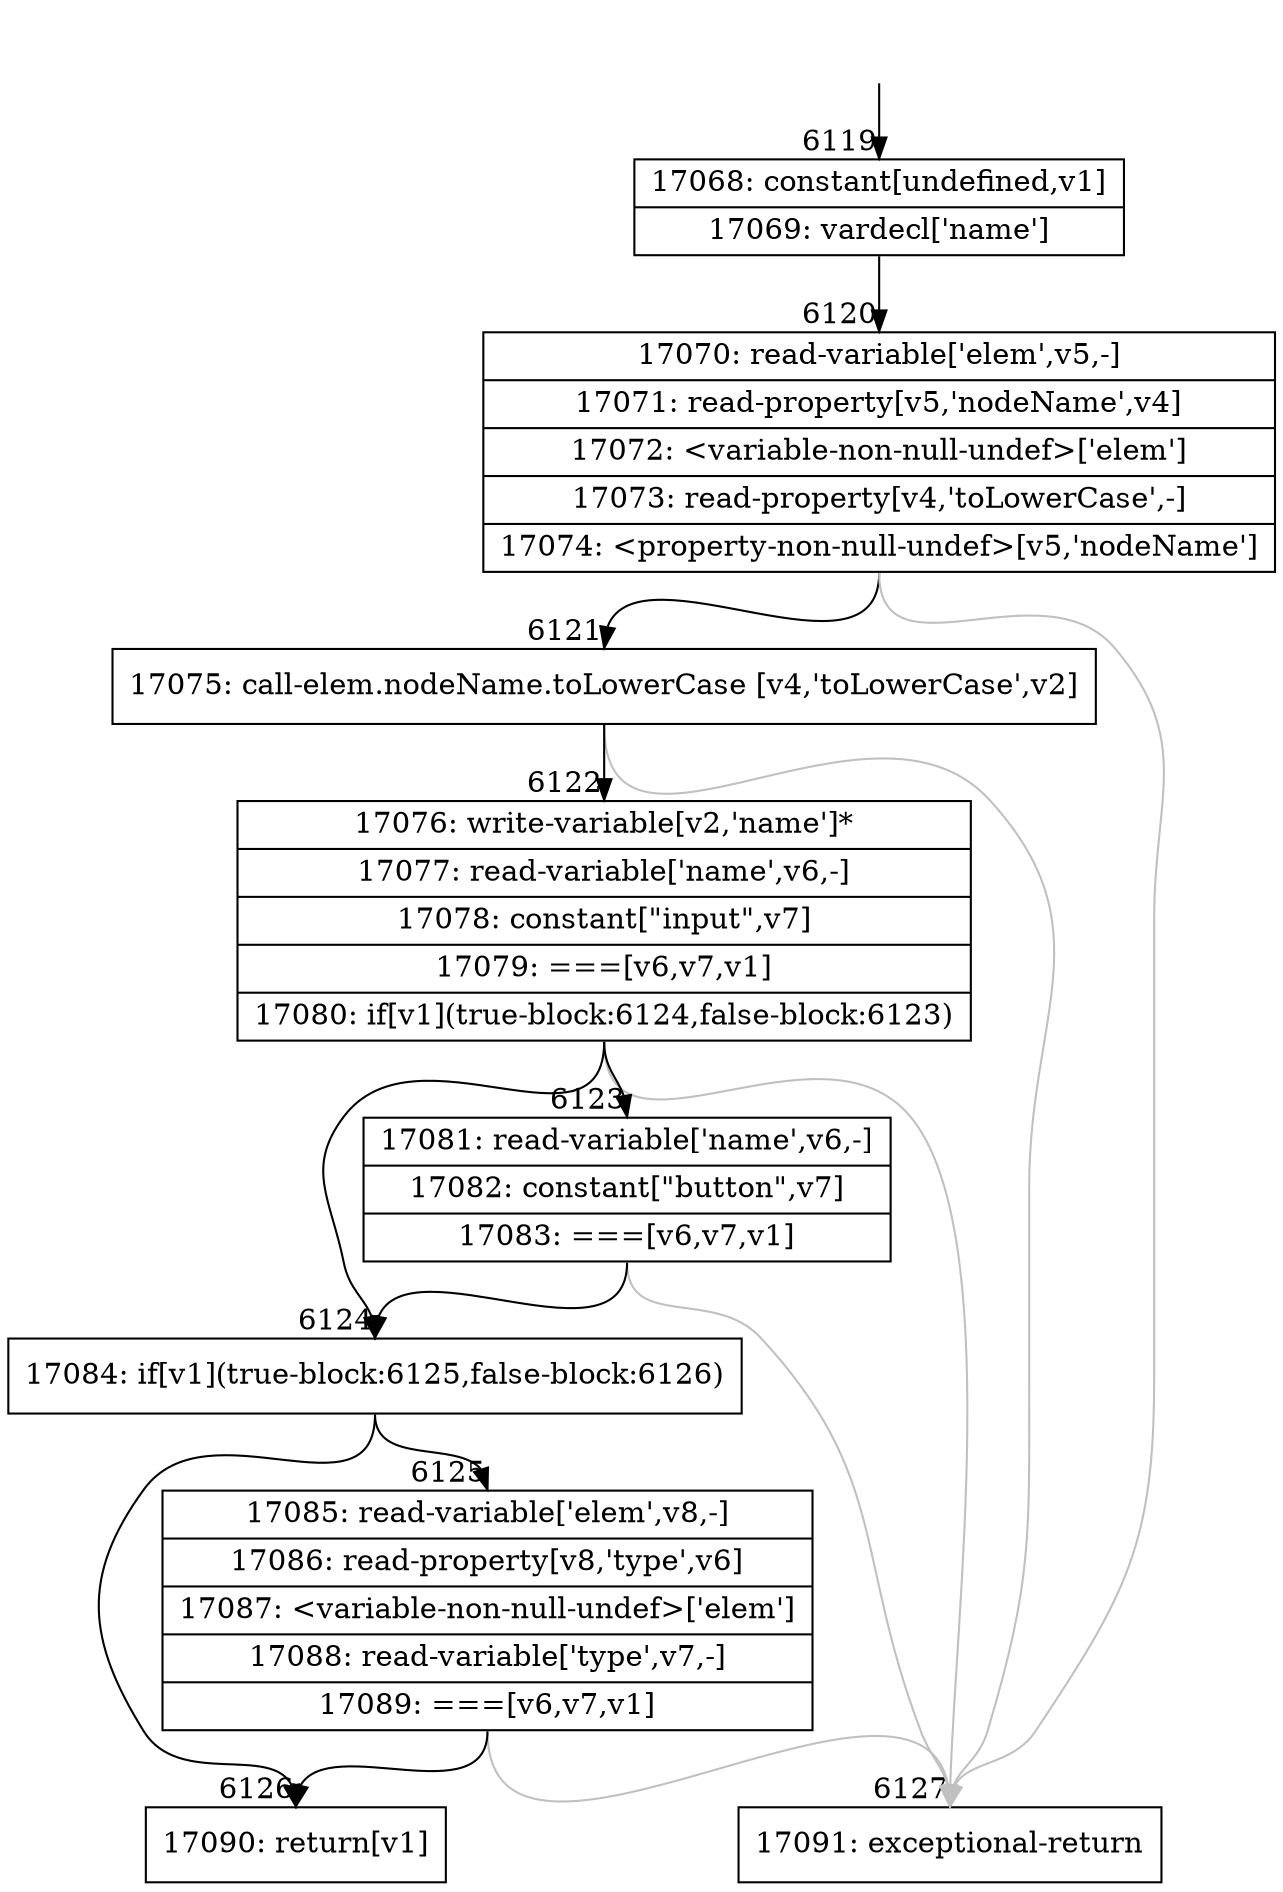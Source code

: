digraph {
rankdir="TD"
BB_entry480[shape=none,label=""];
BB_entry480 -> BB6119 [tailport=s, headport=n, headlabel="    6119"]
BB6119 [shape=record label="{17068: constant[undefined,v1]|17069: vardecl['name']}" ] 
BB6119 -> BB6120 [tailport=s, headport=n, headlabel="      6120"]
BB6120 [shape=record label="{17070: read-variable['elem',v5,-]|17071: read-property[v5,'nodeName',v4]|17072: \<variable-non-null-undef\>['elem']|17073: read-property[v4,'toLowerCase',-]|17074: \<property-non-null-undef\>[v5,'nodeName']}" ] 
BB6120 -> BB6121 [tailport=s, headport=n, headlabel="      6121"]
BB6120 -> BB6127 [tailport=s, headport=n, color=gray, headlabel="      6127"]
BB6121 [shape=record label="{17075: call-elem.nodeName.toLowerCase [v4,'toLowerCase',v2]}" ] 
BB6121 -> BB6122 [tailport=s, headport=n, headlabel="      6122"]
BB6121 -> BB6127 [tailport=s, headport=n, color=gray]
BB6122 [shape=record label="{17076: write-variable[v2,'name']*|17077: read-variable['name',v6,-]|17078: constant[\"input\",v7]|17079: ===[v6,v7,v1]|17080: if[v1](true-block:6124,false-block:6123)}" ] 
BB6122 -> BB6124 [tailport=s, headport=n, headlabel="      6124"]
BB6122 -> BB6123 [tailport=s, headport=n, headlabel="      6123"]
BB6122 -> BB6127 [tailport=s, headport=n, color=gray]
BB6123 [shape=record label="{17081: read-variable['name',v6,-]|17082: constant[\"button\",v7]|17083: ===[v6,v7,v1]}" ] 
BB6123 -> BB6124 [tailport=s, headport=n]
BB6123 -> BB6127 [tailport=s, headport=n, color=gray]
BB6124 [shape=record label="{17084: if[v1](true-block:6125,false-block:6126)}" ] 
BB6124 -> BB6126 [tailport=s, headport=n, headlabel="      6126"]
BB6124 -> BB6125 [tailport=s, headport=n, headlabel="      6125"]
BB6125 [shape=record label="{17085: read-variable['elem',v8,-]|17086: read-property[v8,'type',v6]|17087: \<variable-non-null-undef\>['elem']|17088: read-variable['type',v7,-]|17089: ===[v6,v7,v1]}" ] 
BB6125 -> BB6126 [tailport=s, headport=n]
BB6125 -> BB6127 [tailport=s, headport=n, color=gray]
BB6126 [shape=record label="{17090: return[v1]}" ] 
BB6127 [shape=record label="{17091: exceptional-return}" ] 
//#$~ 4834
}
